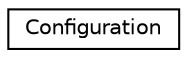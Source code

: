 digraph "Graphical Class Hierarchy"
{
  edge [fontname="Helvetica",fontsize="10",labelfontname="Helvetica",labelfontsize="10"];
  node [fontname="Helvetica",fontsize="10",shape=record];
  rankdir="LR";
  Node0 [label="Configuration",height=0.2,width=0.4,color="black", fillcolor="white", style="filled",URL="$class_configuration.html",tooltip="All classes of C++ Web Framework are contained within the namespace CWF. "];
}
